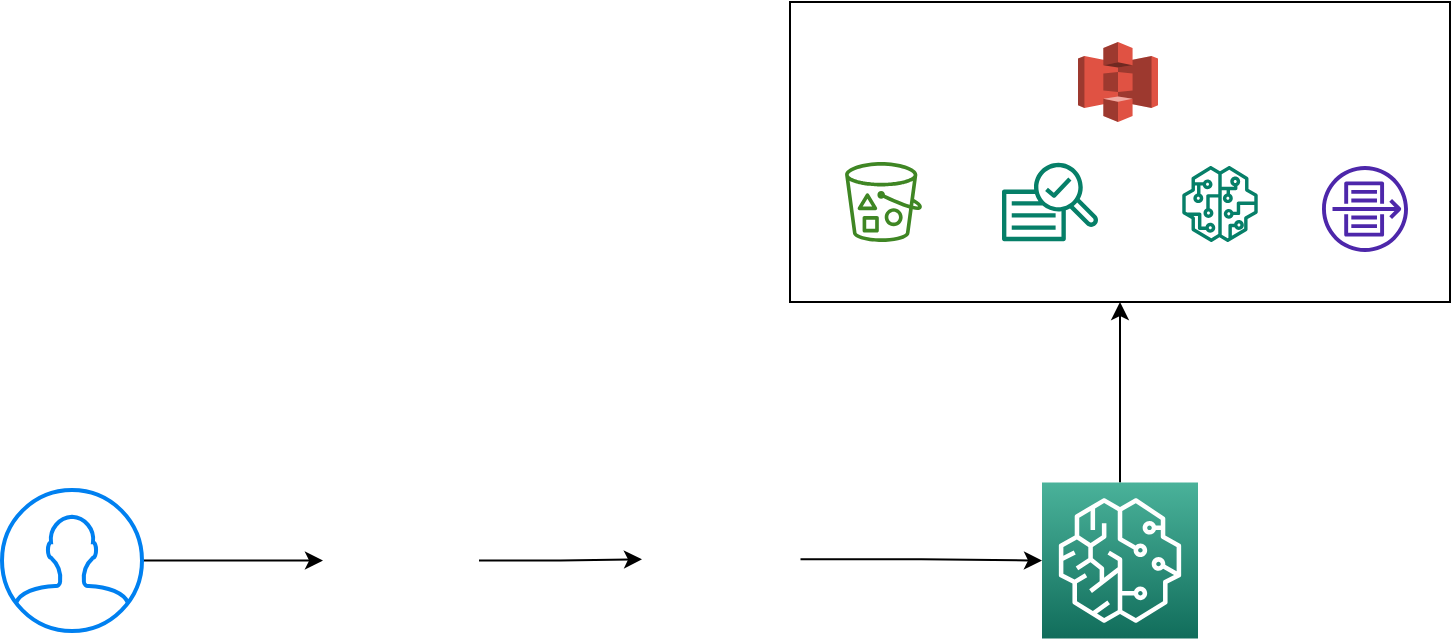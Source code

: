 <mxfile version="16.6.7" type="github">
  <diagram id="Ht1M8jgEwFfnCIfOTk4-" name="Page-1">
    <mxGraphModel dx="2595" dy="891" grid="1" gridSize="10" guides="1" tooltips="1" connect="1" arrows="1" fold="1" page="1" pageScale="1" pageWidth="1169" pageHeight="827" math="0" shadow="0">
      <root>
        <mxCell id="0" />
        <mxCell id="1" parent="0" />
        <mxCell id="TAwjUYhkwjsrUPqyEh9c-13" value="" style="rounded=0;whiteSpace=wrap;html=1;fillColor=none;" vertex="1" parent="1">
          <mxGeometry x="394" y="80" width="330" height="150" as="geometry" />
        </mxCell>
        <mxCell id="TAwjUYhkwjsrUPqyEh9c-22" value="" style="edgeStyle=orthogonalEdgeStyle;rounded=0;orthogonalLoop=1;jettySize=auto;html=1;" edge="1" parent="1" source="TAwjUYhkwjsrUPqyEh9c-2" target="TAwjUYhkwjsrUPqyEh9c-13">
          <mxGeometry relative="1" as="geometry" />
        </mxCell>
        <mxCell id="TAwjUYhkwjsrUPqyEh9c-2" value="" style="sketch=0;points=[[0,0,0],[0.25,0,0],[0.5,0,0],[0.75,0,0],[1,0,0],[0,1,0],[0.25,1,0],[0.5,1,0],[0.75,1,0],[1,1,0],[0,0.25,0],[0,0.5,0],[0,0.75,0],[1,0.25,0],[1,0.5,0],[1,0.75,0]];outlineConnect=0;fontColor=#232F3E;gradientColor=#4AB29A;gradientDirection=north;fillColor=#116D5B;strokeColor=#ffffff;dashed=0;verticalLabelPosition=bottom;verticalAlign=top;align=center;html=1;fontSize=12;fontStyle=0;aspect=fixed;shape=mxgraph.aws4.resourceIcon;resIcon=mxgraph.aws4.sagemaker;" vertex="1" parent="1">
          <mxGeometry x="520" y="320.25" width="78" height="78" as="geometry" />
        </mxCell>
        <mxCell id="TAwjUYhkwjsrUPqyEh9c-3" value="" style="sketch=0;outlineConnect=0;fontColor=#232F3E;gradientColor=none;fillColor=#067F68;strokeColor=none;dashed=0;verticalLabelPosition=bottom;verticalAlign=top;align=center;html=1;fontSize=12;fontStyle=0;aspect=fixed;pointerEvents=1;shape=mxgraph.aws4.sagemaker_train;" vertex="1" parent="1">
          <mxGeometry x="500" y="160" width="48" height="40" as="geometry" />
        </mxCell>
        <mxCell id="TAwjUYhkwjsrUPqyEh9c-12" style="edgeStyle=orthogonalEdgeStyle;rounded=0;orthogonalLoop=1;jettySize=auto;html=1;" edge="1" parent="1" source="TAwjUYhkwjsrUPqyEh9c-6" target="TAwjUYhkwjsrUPqyEh9c-2">
          <mxGeometry relative="1" as="geometry" />
        </mxCell>
        <mxCell id="TAwjUYhkwjsrUPqyEh9c-6" value="" style="shape=image;html=1;verticalAlign=top;verticalLabelPosition=bottom;labelBackgroundColor=#ffffff;imageAspect=0;aspect=fixed;image=https://cdn0.iconfinder.com/data/icons/octicons/1024/git-pull-request-128.png" vertex="1" parent="1">
          <mxGeometry x="320" y="319" width="79.25" height="79.25" as="geometry" />
        </mxCell>
        <mxCell id="TAwjUYhkwjsrUPqyEh9c-11" value="" style="edgeStyle=orthogonalEdgeStyle;rounded=0;orthogonalLoop=1;jettySize=auto;html=1;" edge="1" parent="1" source="TAwjUYhkwjsrUPqyEh9c-8" target="TAwjUYhkwjsrUPqyEh9c-6">
          <mxGeometry relative="1" as="geometry" />
        </mxCell>
        <mxCell id="TAwjUYhkwjsrUPqyEh9c-8" value="" style="shape=image;html=1;verticalAlign=top;verticalLabelPosition=bottom;labelBackgroundColor=#ffffff;imageAspect=0;aspect=fixed;image=https://cdn0.iconfinder.com/data/icons/social-media-2104/24/social_media_social_media_logo_git-128.png" vertex="1" parent="1">
          <mxGeometry x="160.5" y="320.25" width="78" height="78" as="geometry" />
        </mxCell>
        <mxCell id="TAwjUYhkwjsrUPqyEh9c-10" value="" style="edgeStyle=orthogonalEdgeStyle;rounded=0;orthogonalLoop=1;jettySize=auto;html=1;" edge="1" parent="1" source="TAwjUYhkwjsrUPqyEh9c-9" target="TAwjUYhkwjsrUPqyEh9c-8">
          <mxGeometry relative="1" as="geometry" />
        </mxCell>
        <mxCell id="TAwjUYhkwjsrUPqyEh9c-9" value="" style="html=1;verticalLabelPosition=bottom;align=center;labelBackgroundColor=#ffffff;verticalAlign=top;strokeWidth=2;strokeColor=#0080F0;shadow=0;dashed=0;shape=mxgraph.ios7.icons.user;" vertex="1" parent="1">
          <mxGeometry y="324" width="70" height="70.5" as="geometry" />
        </mxCell>
        <mxCell id="TAwjUYhkwjsrUPqyEh9c-14" value="" style="outlineConnect=0;dashed=0;verticalLabelPosition=bottom;verticalAlign=top;align=center;html=1;shape=mxgraph.aws3.s3;fillColor=#E05243;gradientColor=none;" vertex="1" parent="1">
          <mxGeometry x="538" y="100" width="40" height="40" as="geometry" />
        </mxCell>
        <mxCell id="TAwjUYhkwjsrUPqyEh9c-15" value="" style="sketch=0;outlineConnect=0;fontColor=#232F3E;gradientColor=none;fillColor=#3F8624;strokeColor=none;dashed=0;verticalLabelPosition=bottom;verticalAlign=top;align=center;html=1;fontSize=12;fontStyle=0;aspect=fixed;pointerEvents=1;shape=mxgraph.aws4.bucket_with_objects;" vertex="1" parent="1">
          <mxGeometry x="421.54" y="160" width="38.46" height="40" as="geometry" />
        </mxCell>
        <mxCell id="TAwjUYhkwjsrUPqyEh9c-16" value="" style="sketch=0;outlineConnect=0;fontColor=#232F3E;gradientColor=none;fillColor=#067F68;strokeColor=none;dashed=0;verticalLabelPosition=bottom;verticalAlign=top;align=center;html=1;fontSize=12;fontStyle=0;aspect=fixed;pointerEvents=1;shape=mxgraph.aws4.sagemaker_model;" vertex="1" parent="1">
          <mxGeometry x="590" y="162" width="38" height="38" as="geometry" />
        </mxCell>
        <mxCell id="TAwjUYhkwjsrUPqyEh9c-19" value="" style="sketch=0;outlineConnect=0;fontColor=#232F3E;gradientColor=none;fillColor=#4D27AA;strokeColor=none;dashed=0;verticalLabelPosition=bottom;verticalAlign=top;align=center;html=1;fontSize=12;fontStyle=0;aspect=fixed;pointerEvents=1;shape=mxgraph.aws4.flow_logs;" vertex="1" parent="1">
          <mxGeometry x="660" y="162" width="43" height="43" as="geometry" />
        </mxCell>
      </root>
    </mxGraphModel>
  </diagram>
</mxfile>
